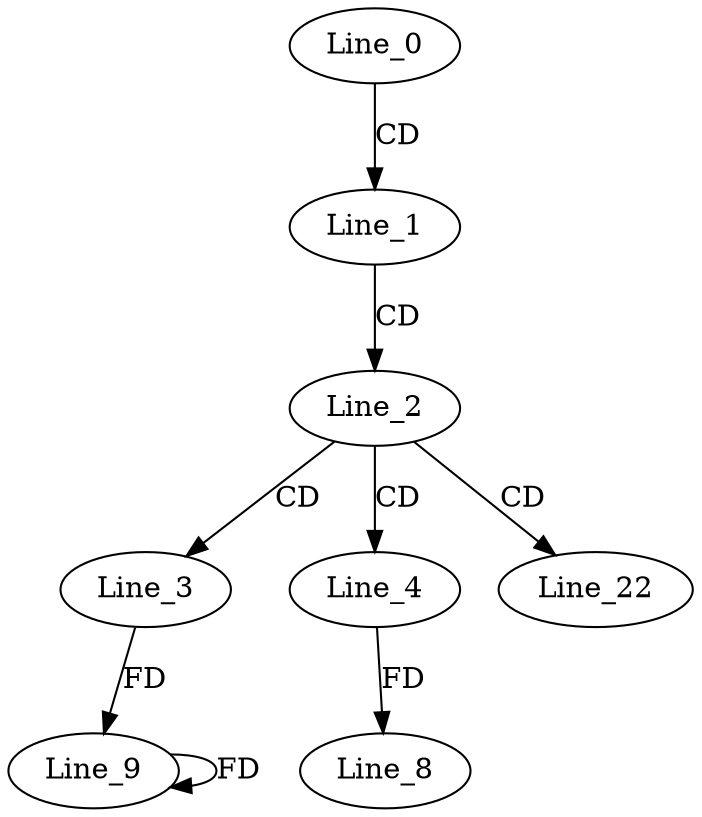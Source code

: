 digraph G {
  Line_0;
  Line_1;
  Line_2;
  Line_3;
  Line_4;
  Line_4;
  Line_8;
  Line_9;
  Line_9;
  Line_22;
  Line_0 -> Line_1 [ label="CD" ];
  Line_1 -> Line_2 [ label="CD" ];
  Line_2 -> Line_3 [ label="CD" ];
  Line_2 -> Line_4 [ label="CD" ];
  Line_4 -> Line_8 [ label="FD" ];
  Line_3 -> Line_9 [ label="FD" ];
  Line_9 -> Line_9 [ label="FD" ];
  Line_2 -> Line_22 [ label="CD" ];
}
